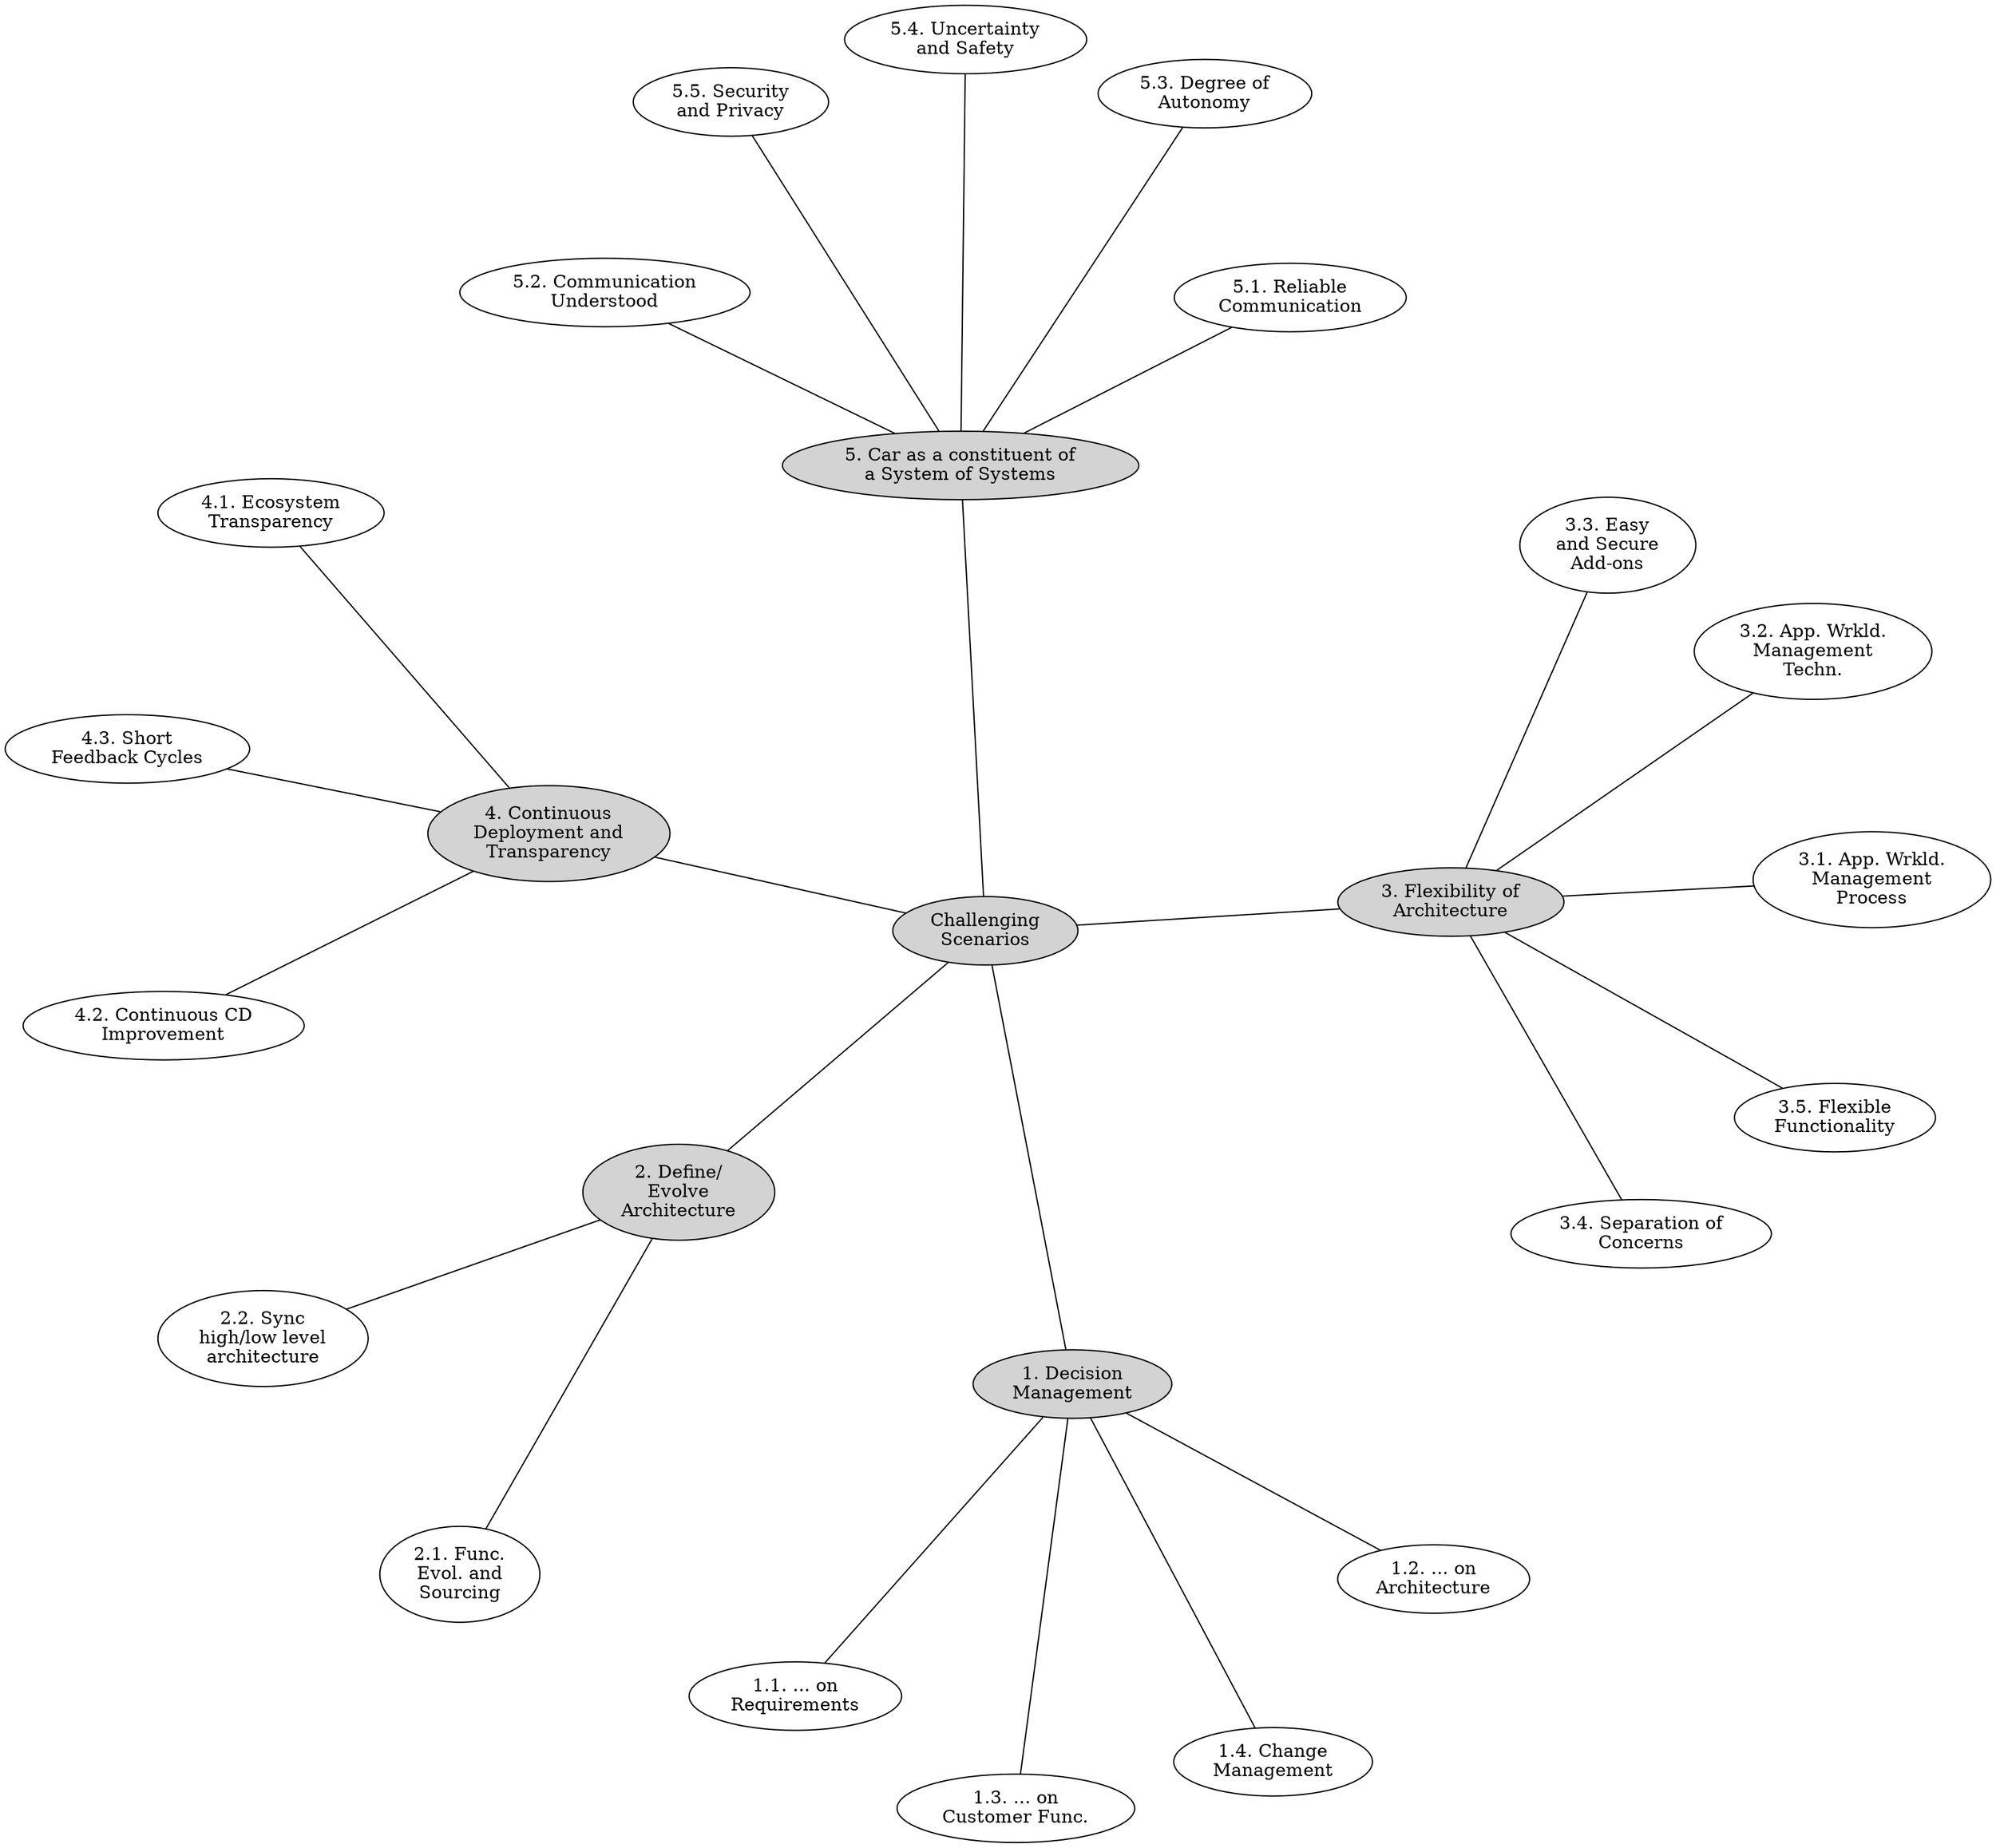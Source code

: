 graph UseCases {
  layout=neato;
  overlap=false;
  splines=true;

  {
    node [style=filled];
    node [label="Challenging\nScenarios"] root;
    node [label="1. Decision\nManagement"] s1;
    node [label="2. Define/\nEvolve\nArchitecture"] s2;
    node [label="3. Flexibility of\nArchitecture"] s3;
    node [label="4. Continuous\nDeployment and\nTransparency"] s4;
    node [label="5. Car as a constituent of\na System of Systems"] sos;

    root -- s1;
    root -- s2;
    root -- s3;
    root -- s4;
    root -- sos;
  }

  { // 1.*
    node [label="1.1. ... on\nRequirements"] s11;
    node [label="1.2. ... on\nArchitecture"] s12;
    node [label="1.3. ... on\nCustomer Func."] s13;
    node [label="1.4. Change\nManagement"] s14;

    s1 -- s11;
    s1 -- s12;
    s1 -- s13;
    s1 -- s14;
  }

  { // 2.*
    node [label="2.1. Func.\nEvol. and\nSourcing"] s21;
    node [label="2.2. Sync\nhigh/low level\narchitecture"] s22;

    s2 -- s21;
    s2 -- s22;
  }

  { // 3.*
    node [label="3.1. App. Wrkld.\nManagement\nProcess"] s31;
    node [label="3.2. App. Wrkld.\nManagement\nTechn."] s32;
    node [label="3.3. Easy\nand Secure\nAdd-ons"] s33;
    node [label="3.4. Separation of\nConcerns"] s34;
    node [label="3.5. Flexible\nFunctionality"] s35;

    s3 -- s31;
    s3 -- s32;
    s3 -- s33;
    s3 -- s34;
    s3 -- s35;
  }

  { // 4.*
    node [label="4.1. Ecosystem\nTransparency"] s41;
    node [label="4.2. Continuous CD\nImprovement"] s42;
    node [label="4.3. Short\nFeedback Cycles"] s43;

    s4 -- s41;
    s4 -- s42;
    s4 -- s43;
  }

  { // 5.*
    node [label="5.1. Reliable\nCommunication"] sos1;
    node [label="5.2. Communication\nUnderstood"] sos2;
    node [label="5.3. Degree of\nAutonomy"] sos3;
    node [label="5.4. Uncertainty\nand Safety"] sos4;
    node [label="5.5. Security\nand Privacy"] sos5;

    sos -- sos1;
    sos -- sos2;
    sos -- sos3;
    sos -- sos4;
    sos -- sos5;
  }
}
